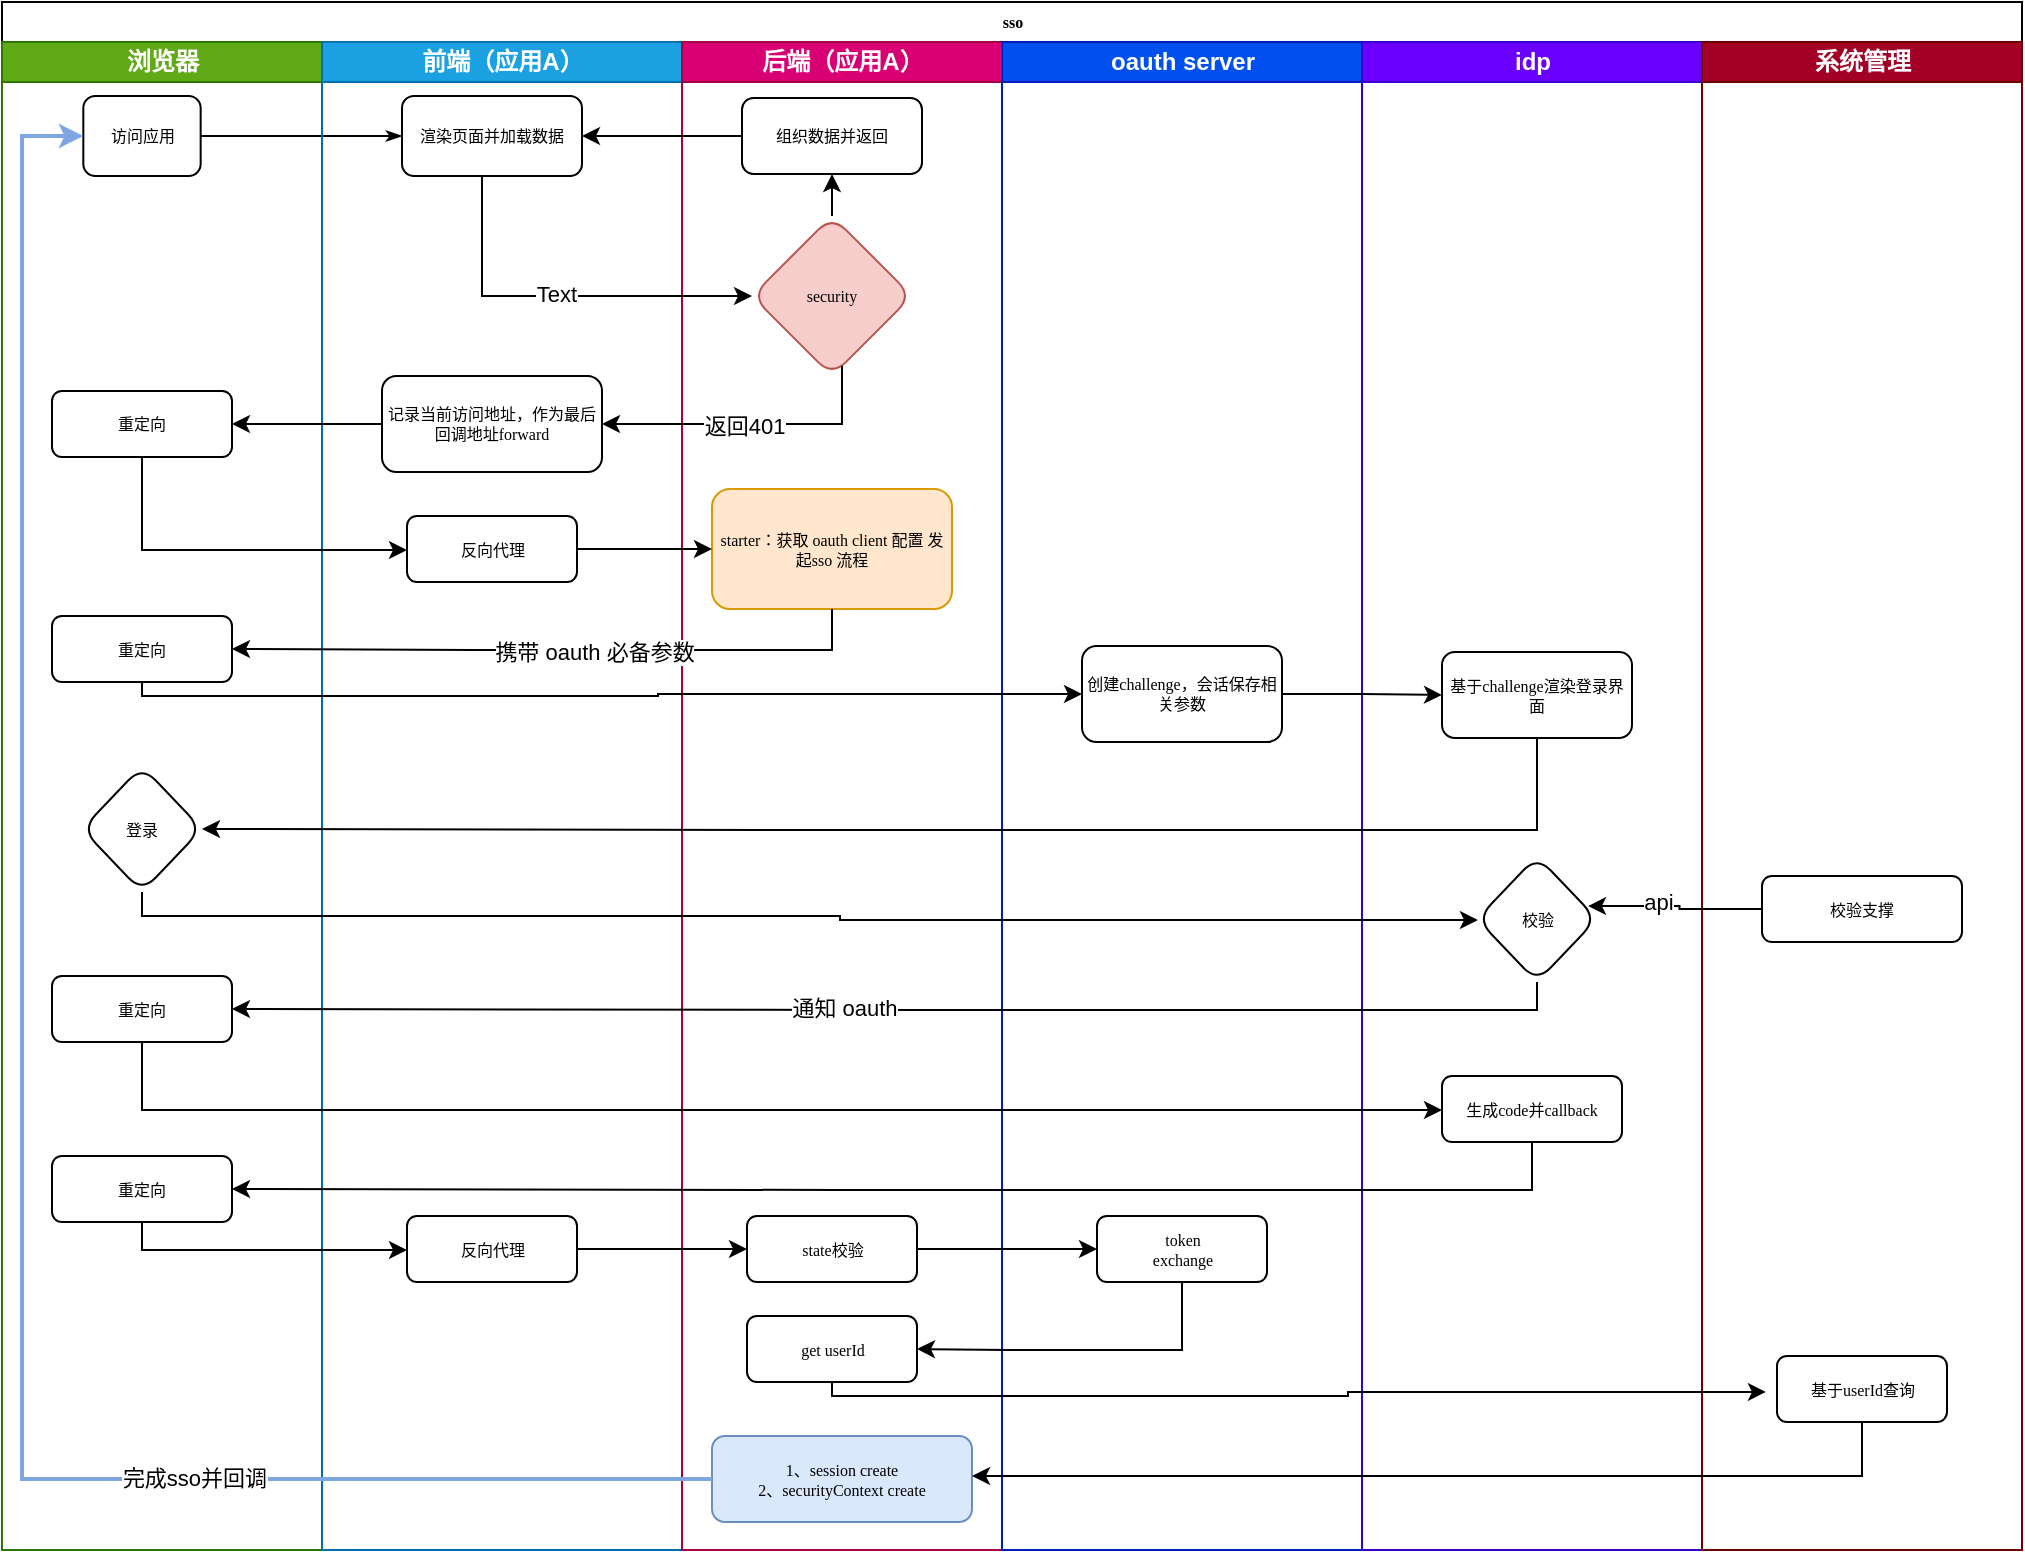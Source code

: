 <mxfile version="21.3.8" type="github">
  <diagram name="Page-1" id="74e2e168-ea6b-b213-b513-2b3c1d86103e">
    <mxGraphModel dx="1434" dy="796" grid="1" gridSize="10" guides="1" tooltips="1" connect="1" arrows="1" fold="1" page="1" pageScale="1" pageWidth="1100" pageHeight="850" background="none" math="0" shadow="0">
      <root>
        <mxCell id="0" />
        <mxCell id="1" parent="0" />
        <mxCell id="77e6c97f196da883-1" value="sso" style="swimlane;html=1;childLayout=stackLayout;startSize=20;rounded=0;shadow=0;labelBackgroundColor=none;strokeWidth=1;fontFamily=Verdana;fontSize=8;align=center;" parent="1" vertex="1">
          <mxGeometry x="70" y="43" width="1010" height="774" as="geometry" />
        </mxCell>
        <mxCell id="77e6c97f196da883-2" value="浏览器" style="swimlane;html=1;startSize=20;fillColor=#60a917;fontColor=#ffffff;strokeColor=#2D7600;" parent="77e6c97f196da883-1" vertex="1">
          <mxGeometry y="20" width="160" height="754" as="geometry" />
        </mxCell>
        <mxCell id="77e6c97f196da883-8" value="访问应用" style="rounded=1;whiteSpace=wrap;html=1;shadow=0;labelBackgroundColor=none;strokeWidth=1;fontFamily=Verdana;fontSize=8;align=center;aspect=fixed;" parent="77e6c97f196da883-2" vertex="1">
          <mxGeometry x="40.66" y="27" width="58.67" height="40" as="geometry" />
        </mxCell>
        <mxCell id="E34tmJ6UfjDeEhPb9iA5-25" value="重定向" style="whiteSpace=wrap;html=1;fontSize=8;fontFamily=Verdana;rounded=1;shadow=0;labelBackgroundColor=none;strokeWidth=1;" vertex="1" parent="77e6c97f196da883-2">
          <mxGeometry x="25" y="174.5" width="90" height="33" as="geometry" />
        </mxCell>
        <mxCell id="E34tmJ6UfjDeEhPb9iA5-50" value="重定向" style="whiteSpace=wrap;html=1;fontSize=8;fontFamily=Verdana;rounded=1;shadow=0;labelBackgroundColor=none;strokeWidth=1;" vertex="1" parent="77e6c97f196da883-2">
          <mxGeometry x="25" y="287" width="90" height="33" as="geometry" />
        </mxCell>
        <mxCell id="E34tmJ6UfjDeEhPb9iA5-54" value="登录" style="rhombus;whiteSpace=wrap;html=1;fontSize=8;fontFamily=Verdana;rounded=1;shadow=0;labelBackgroundColor=none;strokeWidth=1;" vertex="1" parent="77e6c97f196da883-2">
          <mxGeometry x="40" y="362" width="60" height="63" as="geometry" />
        </mxCell>
        <mxCell id="E34tmJ6UfjDeEhPb9iA5-68" value="重定向" style="whiteSpace=wrap;html=1;fontSize=8;fontFamily=Verdana;rounded=1;shadow=0;labelBackgroundColor=none;strokeWidth=1;" vertex="1" parent="77e6c97f196da883-2">
          <mxGeometry x="25" y="467" width="90" height="33" as="geometry" />
        </mxCell>
        <mxCell id="E34tmJ6UfjDeEhPb9iA5-75" value="重定向" style="whiteSpace=wrap;html=1;fontSize=8;fontFamily=Verdana;rounded=1;shadow=0;labelBackgroundColor=none;strokeWidth=1;" vertex="1" parent="77e6c97f196da883-2">
          <mxGeometry x="25" y="557" width="90" height="33" as="geometry" />
        </mxCell>
        <mxCell id="77e6c97f196da883-26" style="edgeStyle=orthogonalEdgeStyle;rounded=1;html=1;labelBackgroundColor=none;startArrow=none;startFill=0;startSize=5;endArrow=classicThin;endFill=1;endSize=5;jettySize=auto;orthogonalLoop=1;strokeWidth=1;fontFamily=Verdana;fontSize=8" parent="77e6c97f196da883-1" source="77e6c97f196da883-8" target="77e6c97f196da883-11" edge="1">
          <mxGeometry relative="1" as="geometry" />
        </mxCell>
        <mxCell id="77e6c97f196da883-3" value="前端（应用A）" style="swimlane;html=1;startSize=20;fillColor=#1ba1e2;fontColor=#ffffff;strokeColor=#006EAF;" parent="77e6c97f196da883-1" vertex="1">
          <mxGeometry x="160" y="20" width="180" height="754" as="geometry" />
        </mxCell>
        <mxCell id="77e6c97f196da883-11" value="渲染页面并加载数据" style="rounded=1;whiteSpace=wrap;html=1;shadow=0;labelBackgroundColor=none;strokeWidth=1;fontFamily=Verdana;fontSize=8;align=center;" parent="77e6c97f196da883-3" vertex="1">
          <mxGeometry x="40" y="27" width="90" height="40" as="geometry" />
        </mxCell>
        <mxCell id="E34tmJ6UfjDeEhPb9iA5-11" value="记录当前访问地址，作为最后回调地址forward" style="whiteSpace=wrap;html=1;fontSize=8;fontFamily=Verdana;rounded=1;shadow=0;labelBackgroundColor=none;strokeWidth=1;" vertex="1" parent="77e6c97f196da883-3">
          <mxGeometry x="30" y="167" width="110" height="48" as="geometry" />
        </mxCell>
        <mxCell id="E34tmJ6UfjDeEhPb9iA5-27" value="反向代理" style="whiteSpace=wrap;html=1;fontSize=8;fontFamily=Verdana;rounded=1;shadow=0;labelBackgroundColor=none;strokeWidth=1;" vertex="1" parent="77e6c97f196da883-3">
          <mxGeometry x="42.5" y="237" width="85" height="33" as="geometry" />
        </mxCell>
        <mxCell id="E34tmJ6UfjDeEhPb9iA5-77" value="反向代理" style="whiteSpace=wrap;html=1;fontSize=8;fontFamily=Verdana;rounded=1;shadow=0;labelBackgroundColor=none;strokeWidth=1;" vertex="1" parent="77e6c97f196da883-3">
          <mxGeometry x="42.5" y="587" width="85" height="33" as="geometry" />
        </mxCell>
        <mxCell id="77e6c97f196da883-4" value="后端（应用A）" style="swimlane;html=1;startSize=20;fillColor=#d80073;fontColor=#ffffff;strokeColor=#A50040;" parent="77e6c97f196da883-1" vertex="1">
          <mxGeometry x="340" y="20" width="160" height="754" as="geometry" />
        </mxCell>
        <mxCell id="E34tmJ6UfjDeEhPb9iA5-7" style="edgeStyle=orthogonalEdgeStyle;rounded=0;orthogonalLoop=1;jettySize=auto;html=1;entryX=0.5;entryY=1;entryDx=0;entryDy=0;" edge="1" parent="77e6c97f196da883-4" source="E34tmJ6UfjDeEhPb9iA5-3" target="77e6c97f196da883-12">
          <mxGeometry relative="1" as="geometry" />
        </mxCell>
        <mxCell id="E34tmJ6UfjDeEhPb9iA5-3" value="security" style="rhombus;whiteSpace=wrap;html=1;fontSize=8;fontFamily=Verdana;rounded=1;shadow=0;labelBackgroundColor=none;strokeWidth=1;fillColor=#f8cecc;strokeColor=#b85450;" vertex="1" parent="77e6c97f196da883-4">
          <mxGeometry x="35" y="87" width="80" height="80" as="geometry" />
        </mxCell>
        <mxCell id="77e6c97f196da883-12" value="组织数据并返回" style="rounded=1;whiteSpace=wrap;html=1;shadow=0;labelBackgroundColor=none;strokeWidth=1;fontFamily=Verdana;fontSize=8;align=center;" parent="77e6c97f196da883-4" vertex="1">
          <mxGeometry x="30" y="28" width="90" height="38" as="geometry" />
        </mxCell>
        <mxCell id="E34tmJ6UfjDeEhPb9iA5-16" value="starter：获取 oauth client 配置 发起sso 流程" style="whiteSpace=wrap;html=1;fontSize=8;fontFamily=Verdana;rounded=1;shadow=0;labelBackgroundColor=none;strokeWidth=1;fillColor=#ffe6cc;strokeColor=#d79b00;" vertex="1" parent="77e6c97f196da883-4">
          <mxGeometry x="15" y="223.5" width="120" height="60" as="geometry" />
        </mxCell>
        <mxCell id="E34tmJ6UfjDeEhPb9iA5-81" value="state校验" style="whiteSpace=wrap;html=1;fontSize=8;fontFamily=Verdana;rounded=1;shadow=0;labelBackgroundColor=none;strokeWidth=1;" vertex="1" parent="77e6c97f196da883-4">
          <mxGeometry x="32.5" y="587" width="85" height="33" as="geometry" />
        </mxCell>
        <mxCell id="E34tmJ6UfjDeEhPb9iA5-85" value="get userId" style="whiteSpace=wrap;html=1;fontSize=8;fontFamily=Verdana;rounded=1;shadow=0;labelBackgroundColor=none;strokeWidth=1;" vertex="1" parent="77e6c97f196da883-4">
          <mxGeometry x="32.5" y="637" width="85" height="33" as="geometry" />
        </mxCell>
        <mxCell id="E34tmJ6UfjDeEhPb9iA5-90" value="1、session create&lt;br&gt;2、securityContext create" style="whiteSpace=wrap;html=1;fontSize=8;fontFamily=Verdana;rounded=1;shadow=0;labelBackgroundColor=none;strokeWidth=1;fillColor=#dae8fc;strokeColor=#6c8ebf;" vertex="1" parent="77e6c97f196da883-4">
          <mxGeometry x="15" y="697" width="130" height="43" as="geometry" />
        </mxCell>
        <mxCell id="77e6c97f196da883-5" value="oauth server" style="swimlane;html=1;startSize=20;fillColor=#0050ef;fontColor=#ffffff;strokeColor=#001DBC;" parent="77e6c97f196da883-1" vertex="1">
          <mxGeometry x="500" y="20" width="180" height="754" as="geometry" />
        </mxCell>
        <mxCell id="77e6c97f196da883-34" style="edgeStyle=orthogonalEdgeStyle;rounded=1;html=1;labelBackgroundColor=none;startArrow=none;startFill=0;startSize=5;endArrow=classicThin;endFill=1;endSize=5;jettySize=auto;orthogonalLoop=1;strokeColor=#000000;strokeWidth=1;fontFamily=Verdana;fontSize=8;fontColor=#000000;" parent="77e6c97f196da883-5" source="77e6c97f196da883-15" edge="1">
          <mxGeometry relative="1" as="geometry">
            <mxPoint x="80" y="320" as="targetPoint" />
          </mxGeometry>
        </mxCell>
        <mxCell id="77e6c97f196da883-35" style="edgeStyle=orthogonalEdgeStyle;rounded=1;html=1;labelBackgroundColor=none;startArrow=none;startFill=0;startSize=5;endArrow=classicThin;endFill=1;endSize=5;jettySize=auto;orthogonalLoop=1;strokeWidth=1;fontFamily=Verdana;fontSize=8" parent="77e6c97f196da883-5" source="77e6c97f196da883-16" edge="1">
          <mxGeometry relative="1" as="geometry">
            <mxPoint x="80" y="400" as="targetPoint" />
          </mxGeometry>
        </mxCell>
        <mxCell id="E34tmJ6UfjDeEhPb9iA5-19" value="创建challenge，会话保存相关参数" style="whiteSpace=wrap;html=1;fontSize=8;fontFamily=Verdana;rounded=1;shadow=0;labelBackgroundColor=none;strokeWidth=1;" vertex="1" parent="77e6c97f196da883-5">
          <mxGeometry x="40" y="302" width="100" height="48" as="geometry" />
        </mxCell>
        <mxCell id="E34tmJ6UfjDeEhPb9iA5-83" value="token&lt;br&gt;exchange" style="whiteSpace=wrap;html=1;fontSize=8;fontFamily=Verdana;rounded=1;shadow=0;labelBackgroundColor=none;strokeWidth=1;" vertex="1" parent="77e6c97f196da883-5">
          <mxGeometry x="47.5" y="587" width="85" height="33" as="geometry" />
        </mxCell>
        <mxCell id="77e6c97f196da883-6" value="idp" style="swimlane;html=1;startSize=20;aspect=fixed;fillColor=#6a00ff;fontColor=#ffffff;strokeColor=#3700CC;" parent="77e6c97f196da883-1" vertex="1">
          <mxGeometry x="680" y="20" width="170" height="754" as="geometry" />
        </mxCell>
        <mxCell id="77e6c97f196da883-37" style="edgeStyle=orthogonalEdgeStyle;rounded=1;html=1;labelBackgroundColor=none;startArrow=none;startFill=0;startSize=5;endArrow=classicThin;endFill=1;endSize=5;jettySize=auto;orthogonalLoop=1;strokeWidth=1;fontFamily=Verdana;fontSize=8" parent="77e6c97f196da883-6" target="77e6c97f196da883-21" edge="1">
          <mxGeometry relative="1" as="geometry">
            <mxPoint x="80" y="460" as="sourcePoint" />
          </mxGeometry>
        </mxCell>
        <mxCell id="E34tmJ6UfjDeEhPb9iA5-21" value="基于challenge渲染登录界面" style="whiteSpace=wrap;html=1;fontSize=8;fontFamily=Verdana;rounded=1;shadow=0;labelBackgroundColor=none;strokeWidth=1;" vertex="1" parent="77e6c97f196da883-6">
          <mxGeometry x="40" y="305" width="95" height="43" as="geometry" />
        </mxCell>
        <mxCell id="E34tmJ6UfjDeEhPb9iA5-57" value="校验" style="rhombus;whiteSpace=wrap;html=1;fontSize=8;fontFamily=Verdana;rounded=1;shadow=0;labelBackgroundColor=none;strokeWidth=1;" vertex="1" parent="77e6c97f196da883-6">
          <mxGeometry x="57.5" y="407" width="60" height="63" as="geometry" />
        </mxCell>
        <mxCell id="E34tmJ6UfjDeEhPb9iA5-71" value="生成code并callback" style="whiteSpace=wrap;html=1;fontSize=8;fontFamily=Verdana;rounded=1;shadow=0;labelBackgroundColor=none;strokeWidth=1;" vertex="1" parent="77e6c97f196da883-6">
          <mxGeometry x="40" y="517" width="90" height="33" as="geometry" />
        </mxCell>
        <mxCell id="77e6c97f196da883-7" value="系统管理" style="swimlane;html=1;startSize=20;fillColor=#a20025;fontColor=#ffffff;strokeColor=#6F0000;" parent="77e6c97f196da883-1" vertex="1">
          <mxGeometry x="850" y="20" width="160" height="754" as="geometry" />
        </mxCell>
        <mxCell id="E34tmJ6UfjDeEhPb9iA5-62" value="校验支撑" style="whiteSpace=wrap;html=1;fontSize=8;fontFamily=Verdana;rounded=1;shadow=0;labelBackgroundColor=none;strokeWidth=1;" vertex="1" parent="77e6c97f196da883-7">
          <mxGeometry x="30" y="417" width="100" height="33" as="geometry" />
        </mxCell>
        <mxCell id="E34tmJ6UfjDeEhPb9iA5-87" value="基于userId查询" style="whiteSpace=wrap;html=1;fontSize=8;fontFamily=Verdana;rounded=1;shadow=0;labelBackgroundColor=none;strokeWidth=1;" vertex="1" parent="77e6c97f196da883-7">
          <mxGeometry x="37.5" y="657" width="85" height="33" as="geometry" />
        </mxCell>
        <mxCell id="E34tmJ6UfjDeEhPb9iA5-4" value="" style="edgeStyle=orthogonalEdgeStyle;rounded=0;orthogonalLoop=1;jettySize=auto;html=1;" edge="1" parent="77e6c97f196da883-1" source="77e6c97f196da883-11" target="E34tmJ6UfjDeEhPb9iA5-3">
          <mxGeometry relative="1" as="geometry">
            <Array as="points">
              <mxPoint x="240" y="147" />
            </Array>
          </mxGeometry>
        </mxCell>
        <mxCell id="E34tmJ6UfjDeEhPb9iA5-6" value="Text" style="edgeLabel;html=1;align=center;verticalAlign=middle;resizable=0;points=[];" vertex="1" connectable="0" parent="E34tmJ6UfjDeEhPb9iA5-4">
          <mxGeometry x="-0.011" y="1" relative="1" as="geometry">
            <mxPoint as="offset" />
          </mxGeometry>
        </mxCell>
        <mxCell id="E34tmJ6UfjDeEhPb9iA5-8" style="edgeStyle=orthogonalEdgeStyle;rounded=0;orthogonalLoop=1;jettySize=auto;html=1;entryX=1;entryY=0.5;entryDx=0;entryDy=0;" edge="1" parent="77e6c97f196da883-1" source="77e6c97f196da883-12" target="77e6c97f196da883-11">
          <mxGeometry relative="1" as="geometry" />
        </mxCell>
        <mxCell id="E34tmJ6UfjDeEhPb9iA5-12" value="" style="edgeStyle=orthogonalEdgeStyle;rounded=0;orthogonalLoop=1;jettySize=auto;html=1;" edge="1" parent="77e6c97f196da883-1" source="E34tmJ6UfjDeEhPb9iA5-3" target="E34tmJ6UfjDeEhPb9iA5-11">
          <mxGeometry relative="1" as="geometry">
            <Array as="points">
              <mxPoint x="420" y="211" />
            </Array>
          </mxGeometry>
        </mxCell>
        <mxCell id="E34tmJ6UfjDeEhPb9iA5-13" value="返回401" style="edgeLabel;html=1;align=center;verticalAlign=middle;resizable=0;points=[];" vertex="1" connectable="0" parent="E34tmJ6UfjDeEhPb9iA5-12">
          <mxGeometry x="0.053" y="1" relative="1" as="geometry">
            <mxPoint as="offset" />
          </mxGeometry>
        </mxCell>
        <mxCell id="E34tmJ6UfjDeEhPb9iA5-22" value="" style="edgeStyle=orthogonalEdgeStyle;rounded=0;orthogonalLoop=1;jettySize=auto;html=1;" edge="1" parent="77e6c97f196da883-1" source="E34tmJ6UfjDeEhPb9iA5-19" target="E34tmJ6UfjDeEhPb9iA5-21">
          <mxGeometry relative="1" as="geometry" />
        </mxCell>
        <mxCell id="E34tmJ6UfjDeEhPb9iA5-26" value="" style="edgeStyle=orthogonalEdgeStyle;rounded=0;orthogonalLoop=1;jettySize=auto;html=1;" edge="1" parent="77e6c97f196da883-1" source="E34tmJ6UfjDeEhPb9iA5-11" target="E34tmJ6UfjDeEhPb9iA5-25">
          <mxGeometry relative="1" as="geometry" />
        </mxCell>
        <mxCell id="E34tmJ6UfjDeEhPb9iA5-28" value="" style="edgeStyle=orthogonalEdgeStyle;rounded=0;orthogonalLoop=1;jettySize=auto;html=1;" edge="1" parent="77e6c97f196da883-1" source="E34tmJ6UfjDeEhPb9iA5-25" target="E34tmJ6UfjDeEhPb9iA5-27">
          <mxGeometry relative="1" as="geometry">
            <Array as="points">
              <mxPoint x="70" y="274" />
            </Array>
          </mxGeometry>
        </mxCell>
        <mxCell id="E34tmJ6UfjDeEhPb9iA5-29" style="edgeStyle=orthogonalEdgeStyle;rounded=0;orthogonalLoop=1;jettySize=auto;html=1;entryX=0;entryY=0.5;entryDx=0;entryDy=0;" edge="1" parent="77e6c97f196da883-1" source="E34tmJ6UfjDeEhPb9iA5-27" target="E34tmJ6UfjDeEhPb9iA5-16">
          <mxGeometry relative="1" as="geometry" />
        </mxCell>
        <mxCell id="E34tmJ6UfjDeEhPb9iA5-51" style="edgeStyle=orthogonalEdgeStyle;rounded=0;orthogonalLoop=1;jettySize=auto;html=1;entryX=1;entryY=0.5;entryDx=0;entryDy=0;" edge="1" parent="77e6c97f196da883-1" source="E34tmJ6UfjDeEhPb9iA5-16" target="E34tmJ6UfjDeEhPb9iA5-50">
          <mxGeometry relative="1" as="geometry">
            <Array as="points">
              <mxPoint x="415" y="324" />
              <mxPoint x="235" y="324" />
            </Array>
          </mxGeometry>
        </mxCell>
        <mxCell id="E34tmJ6UfjDeEhPb9iA5-52" value="携带 oauth 必备参数" style="edgeLabel;html=1;align=center;verticalAlign=middle;resizable=0;points=[];" vertex="1" connectable="0" parent="E34tmJ6UfjDeEhPb9iA5-51">
          <mxGeometry x="-0.123" y="1" relative="1" as="geometry">
            <mxPoint x="1" as="offset" />
          </mxGeometry>
        </mxCell>
        <mxCell id="E34tmJ6UfjDeEhPb9iA5-53" style="edgeStyle=orthogonalEdgeStyle;rounded=0;orthogonalLoop=1;jettySize=auto;html=1;entryX=0;entryY=0.5;entryDx=0;entryDy=0;" edge="1" parent="77e6c97f196da883-1" source="E34tmJ6UfjDeEhPb9iA5-50" target="E34tmJ6UfjDeEhPb9iA5-19">
          <mxGeometry relative="1" as="geometry">
            <Array as="points">
              <mxPoint x="70" y="347" />
              <mxPoint x="328" y="347" />
              <mxPoint x="328" y="346" />
            </Array>
          </mxGeometry>
        </mxCell>
        <mxCell id="E34tmJ6UfjDeEhPb9iA5-59" style="edgeStyle=orthogonalEdgeStyle;rounded=0;orthogonalLoop=1;jettySize=auto;html=1;entryX=1;entryY=0.5;entryDx=0;entryDy=0;" edge="1" parent="77e6c97f196da883-1" source="E34tmJ6UfjDeEhPb9iA5-21" target="E34tmJ6UfjDeEhPb9iA5-54">
          <mxGeometry relative="1" as="geometry">
            <Array as="points">
              <mxPoint x="768" y="414" />
              <mxPoint x="410" y="414" />
            </Array>
          </mxGeometry>
        </mxCell>
        <mxCell id="E34tmJ6UfjDeEhPb9iA5-58" value="" style="edgeStyle=orthogonalEdgeStyle;rounded=0;orthogonalLoop=1;jettySize=auto;html=1;" edge="1" parent="77e6c97f196da883-1" source="E34tmJ6UfjDeEhPb9iA5-54" target="E34tmJ6UfjDeEhPb9iA5-57">
          <mxGeometry relative="1" as="geometry">
            <Array as="points">
              <mxPoint x="70" y="457" />
              <mxPoint x="419" y="457" />
              <mxPoint x="419" y="459" />
            </Array>
          </mxGeometry>
        </mxCell>
        <mxCell id="E34tmJ6UfjDeEhPb9iA5-63" style="edgeStyle=orthogonalEdgeStyle;rounded=0;orthogonalLoop=1;jettySize=auto;html=1;entryX=0.925;entryY=0.397;entryDx=0;entryDy=0;entryPerimeter=0;" edge="1" parent="77e6c97f196da883-1" source="E34tmJ6UfjDeEhPb9iA5-62" target="E34tmJ6UfjDeEhPb9iA5-57">
          <mxGeometry relative="1" as="geometry" />
        </mxCell>
        <mxCell id="E34tmJ6UfjDeEhPb9iA5-64" value="api" style="edgeLabel;html=1;align=center;verticalAlign=middle;resizable=0;points=[];" vertex="1" connectable="0" parent="E34tmJ6UfjDeEhPb9iA5-63">
          <mxGeometry x="0.209" y="-2" relative="1" as="geometry">
            <mxPoint as="offset" />
          </mxGeometry>
        </mxCell>
        <mxCell id="E34tmJ6UfjDeEhPb9iA5-69" style="edgeStyle=orthogonalEdgeStyle;rounded=0;orthogonalLoop=1;jettySize=auto;html=1;entryX=1;entryY=0.5;entryDx=0;entryDy=0;" edge="1" parent="77e6c97f196da883-1" source="E34tmJ6UfjDeEhPb9iA5-57" target="E34tmJ6UfjDeEhPb9iA5-68">
          <mxGeometry relative="1" as="geometry">
            <Array as="points">
              <mxPoint x="768" y="504" />
              <mxPoint x="426" y="504" />
            </Array>
          </mxGeometry>
        </mxCell>
        <mxCell id="E34tmJ6UfjDeEhPb9iA5-70" value="通知 oauth" style="edgeLabel;html=1;align=center;verticalAlign=middle;resizable=0;points=[];" vertex="1" connectable="0" parent="E34tmJ6UfjDeEhPb9iA5-69">
          <mxGeometry x="0.082" y="-1" relative="1" as="geometry">
            <mxPoint as="offset" />
          </mxGeometry>
        </mxCell>
        <mxCell id="E34tmJ6UfjDeEhPb9iA5-72" value="" style="edgeStyle=orthogonalEdgeStyle;rounded=0;orthogonalLoop=1;jettySize=auto;html=1;" edge="1" parent="77e6c97f196da883-1" source="E34tmJ6UfjDeEhPb9iA5-68" target="E34tmJ6UfjDeEhPb9iA5-71">
          <mxGeometry relative="1" as="geometry">
            <Array as="points">
              <mxPoint x="70" y="554" />
            </Array>
          </mxGeometry>
        </mxCell>
        <mxCell id="E34tmJ6UfjDeEhPb9iA5-76" style="edgeStyle=orthogonalEdgeStyle;rounded=0;orthogonalLoop=1;jettySize=auto;html=1;entryX=1;entryY=0.5;entryDx=0;entryDy=0;" edge="1" parent="77e6c97f196da883-1" source="E34tmJ6UfjDeEhPb9iA5-71" target="E34tmJ6UfjDeEhPb9iA5-75">
          <mxGeometry relative="1" as="geometry">
            <Array as="points">
              <mxPoint x="765" y="594" />
              <mxPoint x="418" y="594" />
            </Array>
          </mxGeometry>
        </mxCell>
        <mxCell id="E34tmJ6UfjDeEhPb9iA5-78" style="edgeStyle=orthogonalEdgeStyle;rounded=0;orthogonalLoop=1;jettySize=auto;html=1;" edge="1" parent="77e6c97f196da883-1" source="E34tmJ6UfjDeEhPb9iA5-75" target="E34tmJ6UfjDeEhPb9iA5-77">
          <mxGeometry relative="1" as="geometry">
            <Array as="points">
              <mxPoint x="70" y="624" />
            </Array>
          </mxGeometry>
        </mxCell>
        <mxCell id="E34tmJ6UfjDeEhPb9iA5-82" style="edgeStyle=orthogonalEdgeStyle;rounded=0;orthogonalLoop=1;jettySize=auto;html=1;" edge="1" parent="77e6c97f196da883-1" source="E34tmJ6UfjDeEhPb9iA5-77" target="E34tmJ6UfjDeEhPb9iA5-81">
          <mxGeometry relative="1" as="geometry" />
        </mxCell>
        <mxCell id="E34tmJ6UfjDeEhPb9iA5-84" style="edgeStyle=orthogonalEdgeStyle;rounded=0;orthogonalLoop=1;jettySize=auto;html=1;" edge="1" parent="77e6c97f196da883-1" source="E34tmJ6UfjDeEhPb9iA5-81" target="E34tmJ6UfjDeEhPb9iA5-83">
          <mxGeometry relative="1" as="geometry" />
        </mxCell>
        <mxCell id="E34tmJ6UfjDeEhPb9iA5-86" style="edgeStyle=orthogonalEdgeStyle;rounded=0;orthogonalLoop=1;jettySize=auto;html=1;entryX=1;entryY=0.5;entryDx=0;entryDy=0;" edge="1" parent="77e6c97f196da883-1" source="E34tmJ6UfjDeEhPb9iA5-83" target="E34tmJ6UfjDeEhPb9iA5-85">
          <mxGeometry relative="1" as="geometry">
            <Array as="points">
              <mxPoint x="590" y="674" />
              <mxPoint x="503" y="674" />
            </Array>
          </mxGeometry>
        </mxCell>
        <mxCell id="E34tmJ6UfjDeEhPb9iA5-89" style="edgeStyle=orthogonalEdgeStyle;rounded=0;orthogonalLoop=1;jettySize=auto;html=1;entryX=-0.065;entryY=0.545;entryDx=0;entryDy=0;entryPerimeter=0;" edge="1" parent="77e6c97f196da883-1" source="E34tmJ6UfjDeEhPb9iA5-85" target="E34tmJ6UfjDeEhPb9iA5-87">
          <mxGeometry relative="1" as="geometry">
            <Array as="points">
              <mxPoint x="415" y="697" />
              <mxPoint x="673" y="697" />
              <mxPoint x="673" y="695" />
            </Array>
          </mxGeometry>
        </mxCell>
        <mxCell id="E34tmJ6UfjDeEhPb9iA5-91" style="edgeStyle=orthogonalEdgeStyle;rounded=0;orthogonalLoop=1;jettySize=auto;html=1;" edge="1" parent="77e6c97f196da883-1" source="E34tmJ6UfjDeEhPb9iA5-87" target="E34tmJ6UfjDeEhPb9iA5-90">
          <mxGeometry relative="1" as="geometry">
            <Array as="points">
              <mxPoint x="930" y="737" />
            </Array>
          </mxGeometry>
        </mxCell>
        <mxCell id="E34tmJ6UfjDeEhPb9iA5-92" style="edgeStyle=orthogonalEdgeStyle;rounded=0;orthogonalLoop=1;jettySize=auto;html=1;entryX=0;entryY=0.5;entryDx=0;entryDy=0;strokeColor=#7EA6E0;strokeWidth=2;" edge="1" parent="77e6c97f196da883-1" source="E34tmJ6UfjDeEhPb9iA5-90" target="77e6c97f196da883-8">
          <mxGeometry relative="1" as="geometry">
            <Array as="points">
              <mxPoint x="10" y="739" />
              <mxPoint x="10" y="67" />
            </Array>
          </mxGeometry>
        </mxCell>
        <mxCell id="E34tmJ6UfjDeEhPb9iA5-93" value="完成sso并回调" style="edgeLabel;html=1;align=center;verticalAlign=middle;resizable=0;points=[];" vertex="1" connectable="0" parent="E34tmJ6UfjDeEhPb9iA5-92">
          <mxGeometry x="-0.505" y="-1" relative="1" as="geometry">
            <mxPoint as="offset" />
          </mxGeometry>
        </mxCell>
        <mxCell id="E34tmJ6UfjDeEhPb9iA5-15" value="" style="edgeStyle=orthogonalEdgeStyle;rounded=0;orthogonalLoop=1;jettySize=auto;html=1;" edge="1" parent="1" source="77e6c97f196da883-16">
          <mxGeometry relative="1" as="geometry">
            <mxPoint x="630" y="523" as="targetPoint" />
          </mxGeometry>
        </mxCell>
      </root>
    </mxGraphModel>
  </diagram>
</mxfile>
